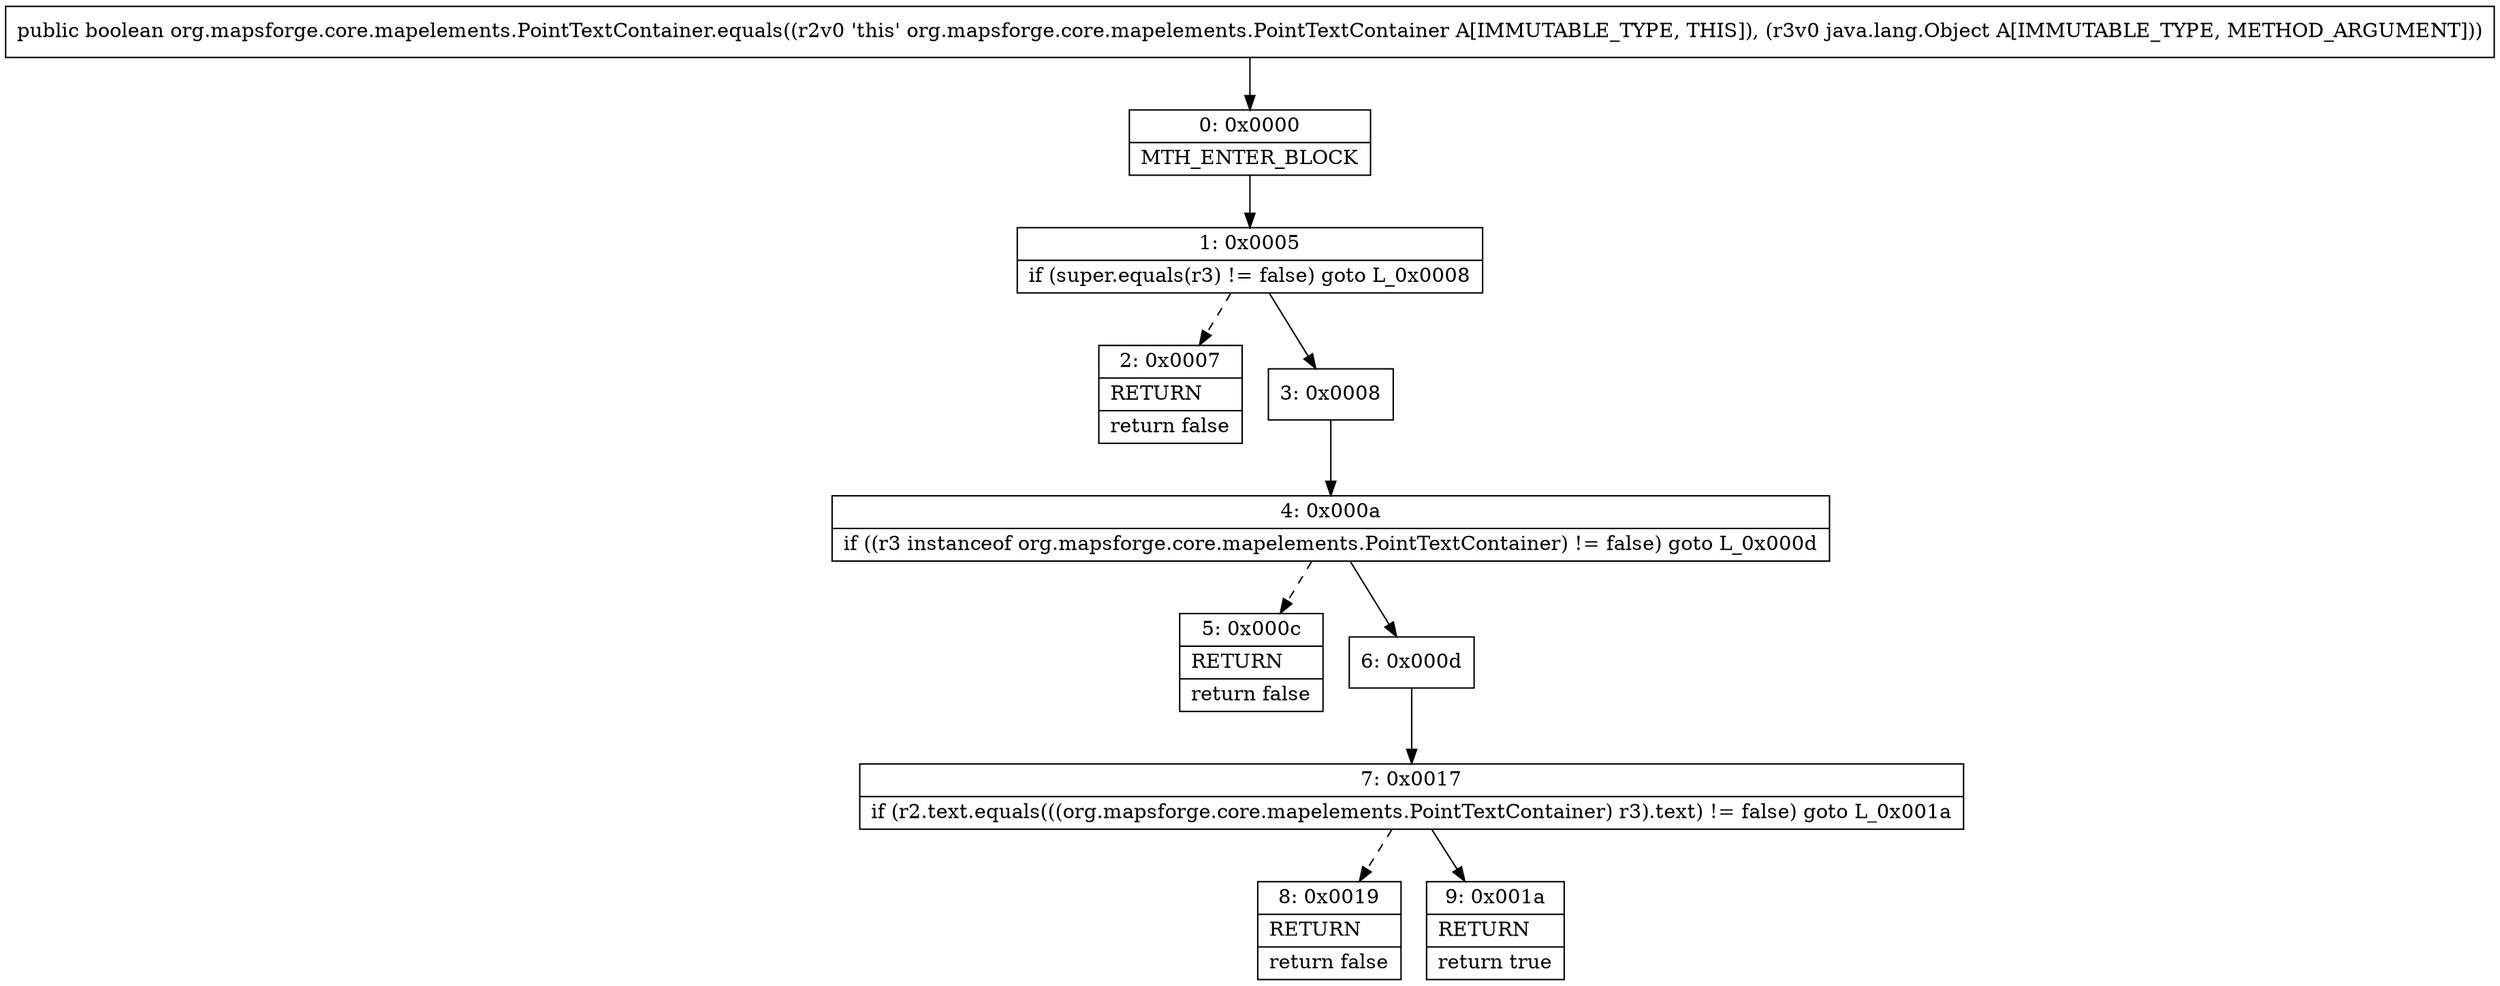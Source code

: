 digraph "CFG fororg.mapsforge.core.mapelements.PointTextContainer.equals(Ljava\/lang\/Object;)Z" {
Node_0 [shape=record,label="{0\:\ 0x0000|MTH_ENTER_BLOCK\l}"];
Node_1 [shape=record,label="{1\:\ 0x0005|if (super.equals(r3) != false) goto L_0x0008\l}"];
Node_2 [shape=record,label="{2\:\ 0x0007|RETURN\l|return false\l}"];
Node_3 [shape=record,label="{3\:\ 0x0008}"];
Node_4 [shape=record,label="{4\:\ 0x000a|if ((r3 instanceof org.mapsforge.core.mapelements.PointTextContainer) != false) goto L_0x000d\l}"];
Node_5 [shape=record,label="{5\:\ 0x000c|RETURN\l|return false\l}"];
Node_6 [shape=record,label="{6\:\ 0x000d}"];
Node_7 [shape=record,label="{7\:\ 0x0017|if (r2.text.equals(((org.mapsforge.core.mapelements.PointTextContainer) r3).text) != false) goto L_0x001a\l}"];
Node_8 [shape=record,label="{8\:\ 0x0019|RETURN\l|return false\l}"];
Node_9 [shape=record,label="{9\:\ 0x001a|RETURN\l|return true\l}"];
MethodNode[shape=record,label="{public boolean org.mapsforge.core.mapelements.PointTextContainer.equals((r2v0 'this' org.mapsforge.core.mapelements.PointTextContainer A[IMMUTABLE_TYPE, THIS]), (r3v0 java.lang.Object A[IMMUTABLE_TYPE, METHOD_ARGUMENT])) }"];
MethodNode -> Node_0;
Node_0 -> Node_1;
Node_1 -> Node_2[style=dashed];
Node_1 -> Node_3;
Node_3 -> Node_4;
Node_4 -> Node_5[style=dashed];
Node_4 -> Node_6;
Node_6 -> Node_7;
Node_7 -> Node_8[style=dashed];
Node_7 -> Node_9;
}

